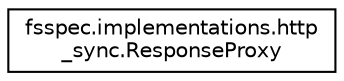digraph "Graphical Class Hierarchy"
{
 // LATEX_PDF_SIZE
  edge [fontname="Helvetica",fontsize="10",labelfontname="Helvetica",labelfontsize="10"];
  node [fontname="Helvetica",fontsize="10",shape=record];
  rankdir="LR";
  Node0 [label="fsspec.implementations.http\l_sync.ResponseProxy",height=0.2,width=0.4,color="black", fillcolor="white", style="filled",URL="$classfsspec_1_1implementations_1_1http__sync_1_1ResponseProxy.html",tooltip=" "];
}
